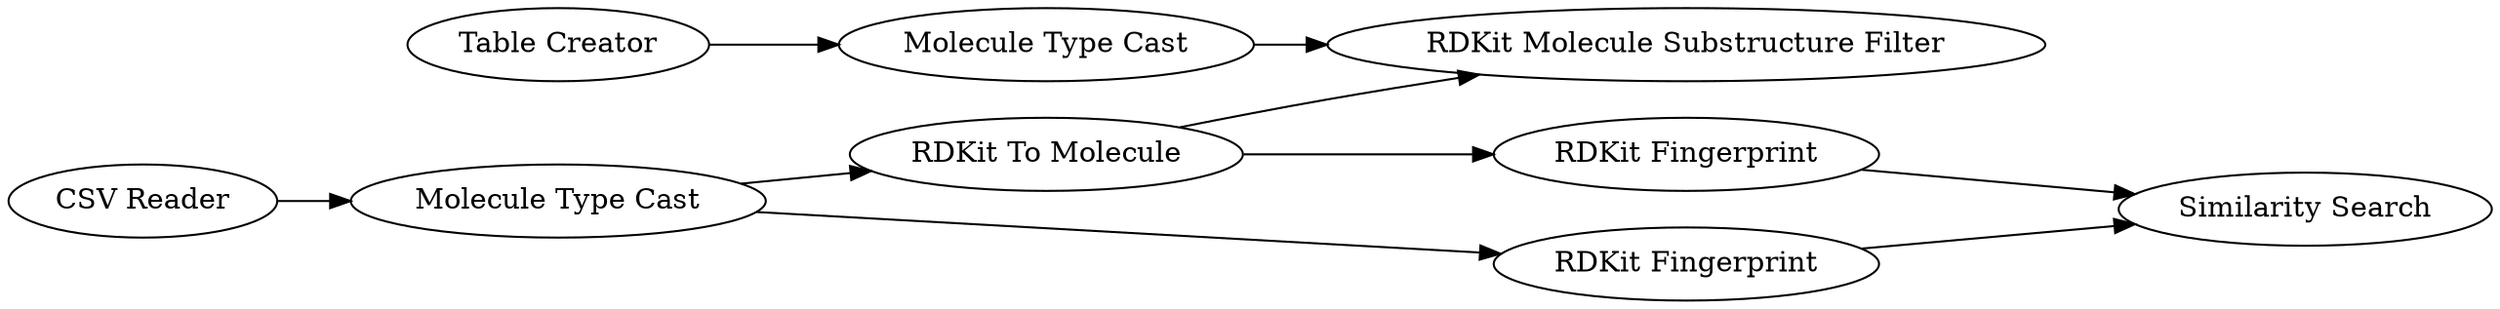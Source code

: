 digraph {
	2 -> 18
	20 -> 21
	6 -> 22
	19 -> 3
	18 -> 3
	2 -> 6
	21 -> 22
	1 -> 2
	6 -> 19
	20 [label="Table Creator"]
	1 [label="CSV Reader"]
	22 [label="RDKit Molecule Substructure Filter"]
	18 [label="RDKit Fingerprint"]
	21 [label="Molecule Type Cast"]
	6 [label="RDKit To Molecule"]
	3 [label="Similarity Search"]
	2 [label="Molecule Type Cast"]
	19 [label="RDKit Fingerprint"]
	rankdir=LR
}
